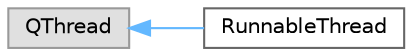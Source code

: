 digraph "类继承关系图"
{
 // LATEX_PDF_SIZE
  bgcolor="transparent";
  edge [fontname=Helvetica,fontsize=10,labelfontname=Helvetica,labelfontsize=10];
  node [fontname=Helvetica,fontsize=10,shape=box,height=0.2,width=0.4];
  rankdir="LR";
  Node0 [id="Node000000",label="QThread",height=0.2,width=0.4,color="grey60", fillcolor="#E0E0E0", style="filled",tooltip=" "];
  Node0 -> Node1 [id="edge356_Node000000_Node000001",dir="back",color="steelblue1",style="solid",tooltip=" "];
  Node1 [id="Node000001",label="RunnableThread",height=0.2,width=0.4,color="grey40", fillcolor="white", style="filled",URL="$class_async_1_1_runnable_thread.html",tooltip="运行 QRunnable 的线程类。"];
}
